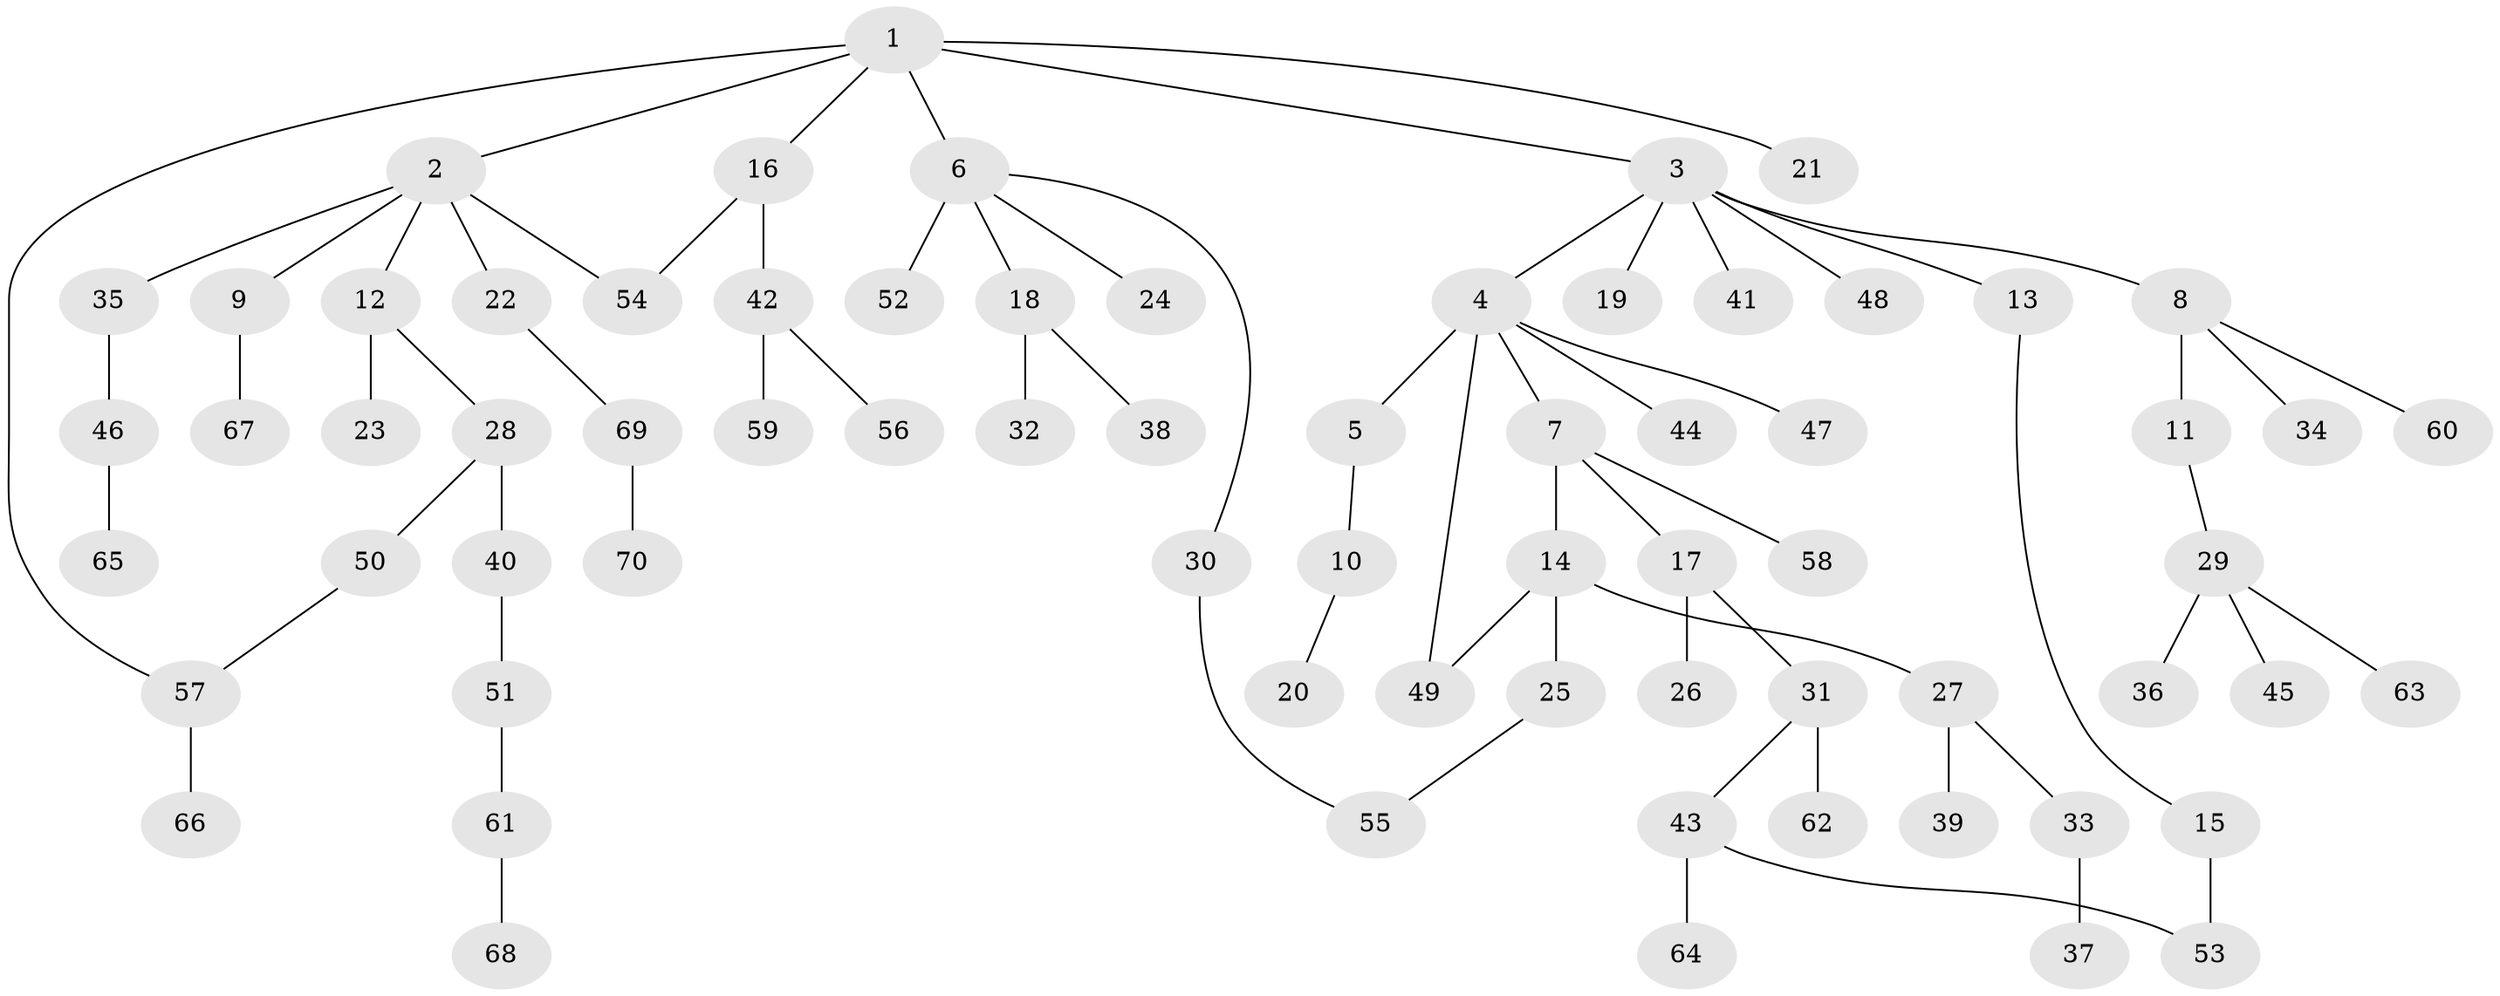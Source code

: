 // original degree distribution, {7: 0.029411764705882353, 6: 0.014705882352941176, 4: 0.058823529411764705, 3: 0.11764705882352941, 5: 0.029411764705882353, 2: 0.27941176470588236, 1: 0.47058823529411764}
// Generated by graph-tools (version 1.1) at 2025/34/03/09/25 02:34:15]
// undirected, 70 vertices, 74 edges
graph export_dot {
graph [start="1"]
  node [color=gray90,style=filled];
  1;
  2;
  3;
  4;
  5;
  6;
  7;
  8;
  9;
  10;
  11;
  12;
  13;
  14;
  15;
  16;
  17;
  18;
  19;
  20;
  21;
  22;
  23;
  24;
  25;
  26;
  27;
  28;
  29;
  30;
  31;
  32;
  33;
  34;
  35;
  36;
  37;
  38;
  39;
  40;
  41;
  42;
  43;
  44;
  45;
  46;
  47;
  48;
  49;
  50;
  51;
  52;
  53;
  54;
  55;
  56;
  57;
  58;
  59;
  60;
  61;
  62;
  63;
  64;
  65;
  66;
  67;
  68;
  69;
  70;
  1 -- 2 [weight=1.0];
  1 -- 3 [weight=1.0];
  1 -- 6 [weight=1.0];
  1 -- 16 [weight=1.0];
  1 -- 21 [weight=1.0];
  1 -- 57 [weight=1.0];
  2 -- 9 [weight=1.0];
  2 -- 12 [weight=1.0];
  2 -- 22 [weight=1.0];
  2 -- 35 [weight=1.0];
  2 -- 54 [weight=1.0];
  3 -- 4 [weight=1.0];
  3 -- 8 [weight=1.0];
  3 -- 13 [weight=1.0];
  3 -- 19 [weight=1.0];
  3 -- 41 [weight=1.0];
  3 -- 48 [weight=1.0];
  4 -- 5 [weight=2.0];
  4 -- 7 [weight=1.0];
  4 -- 44 [weight=1.0];
  4 -- 47 [weight=1.0];
  4 -- 49 [weight=1.0];
  5 -- 10 [weight=1.0];
  6 -- 18 [weight=1.0];
  6 -- 24 [weight=1.0];
  6 -- 30 [weight=1.0];
  6 -- 52 [weight=2.0];
  7 -- 14 [weight=1.0];
  7 -- 17 [weight=1.0];
  7 -- 58 [weight=1.0];
  8 -- 11 [weight=4.0];
  8 -- 34 [weight=1.0];
  8 -- 60 [weight=1.0];
  9 -- 67 [weight=1.0];
  10 -- 20 [weight=1.0];
  11 -- 29 [weight=1.0];
  12 -- 23 [weight=1.0];
  12 -- 28 [weight=1.0];
  13 -- 15 [weight=1.0];
  14 -- 25 [weight=1.0];
  14 -- 27 [weight=1.0];
  14 -- 49 [weight=1.0];
  15 -- 53 [weight=1.0];
  16 -- 42 [weight=2.0];
  16 -- 54 [weight=1.0];
  17 -- 26 [weight=1.0];
  17 -- 31 [weight=1.0];
  18 -- 32 [weight=2.0];
  18 -- 38 [weight=1.0];
  22 -- 69 [weight=1.0];
  25 -- 55 [weight=1.0];
  27 -- 33 [weight=1.0];
  27 -- 39 [weight=1.0];
  28 -- 40 [weight=1.0];
  28 -- 50 [weight=1.0];
  29 -- 36 [weight=1.0];
  29 -- 45 [weight=1.0];
  29 -- 63 [weight=1.0];
  30 -- 55 [weight=1.0];
  31 -- 43 [weight=1.0];
  31 -- 62 [weight=1.0];
  33 -- 37 [weight=2.0];
  35 -- 46 [weight=2.0];
  40 -- 51 [weight=1.0];
  42 -- 56 [weight=1.0];
  42 -- 59 [weight=1.0];
  43 -- 53 [weight=1.0];
  43 -- 64 [weight=1.0];
  46 -- 65 [weight=1.0];
  50 -- 57 [weight=1.0];
  51 -- 61 [weight=1.0];
  57 -- 66 [weight=4.0];
  61 -- 68 [weight=2.0];
  69 -- 70 [weight=1.0];
}
